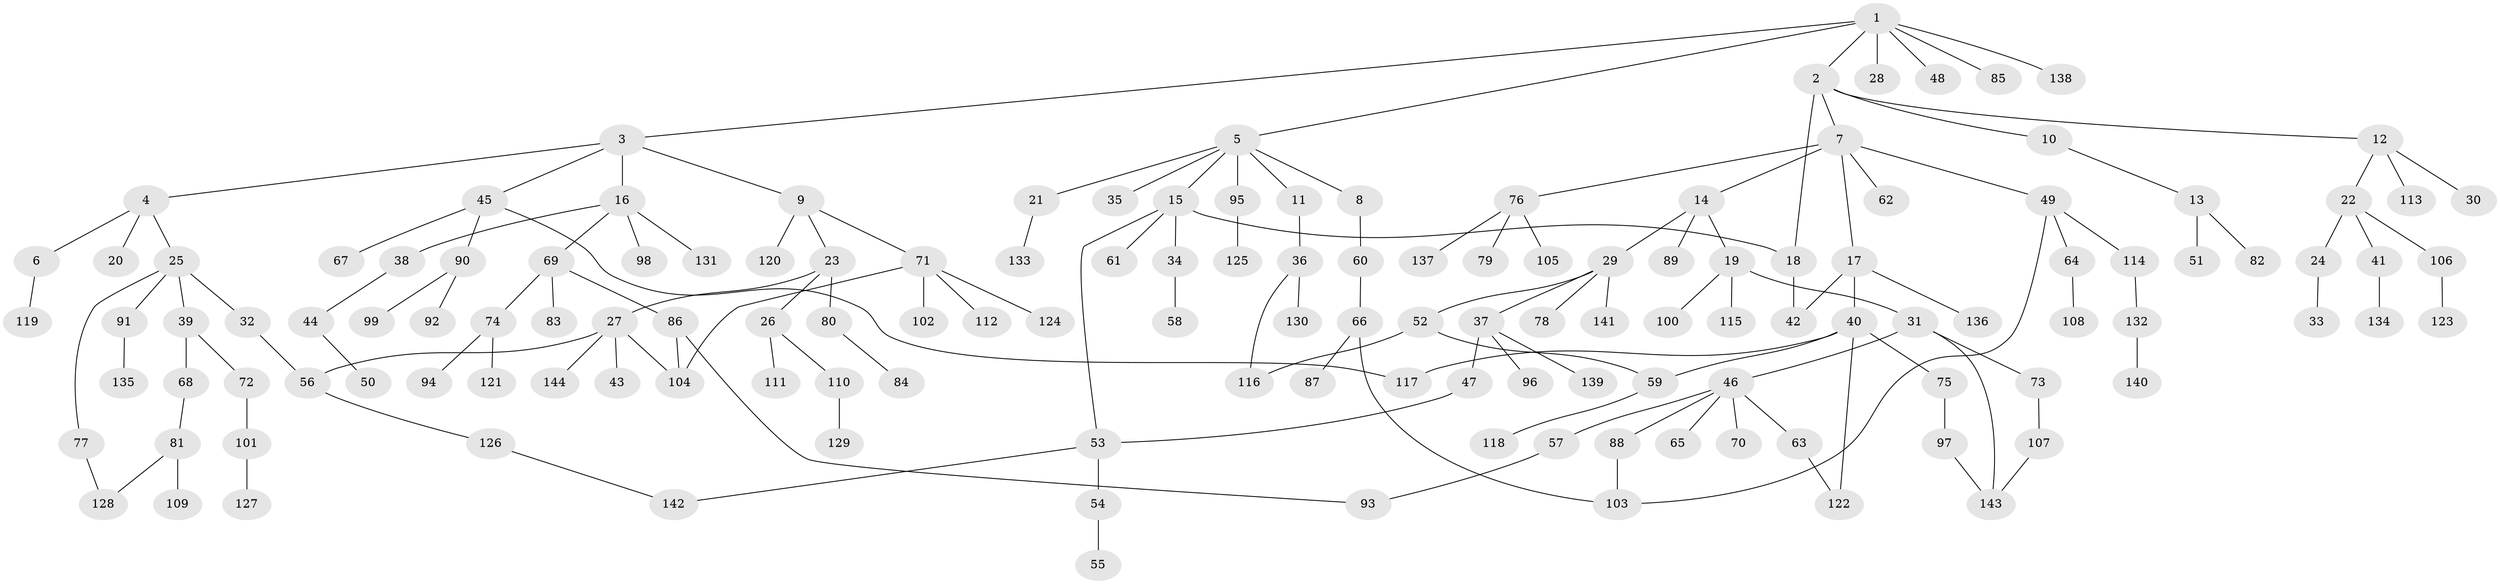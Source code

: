 // Generated by graph-tools (version 1.1) at 2025/42/03/09/25 04:42:46]
// undirected, 144 vertices, 160 edges
graph export_dot {
graph [start="1"]
  node [color=gray90,style=filled];
  1;
  2;
  3;
  4;
  5;
  6;
  7;
  8;
  9;
  10;
  11;
  12;
  13;
  14;
  15;
  16;
  17;
  18;
  19;
  20;
  21;
  22;
  23;
  24;
  25;
  26;
  27;
  28;
  29;
  30;
  31;
  32;
  33;
  34;
  35;
  36;
  37;
  38;
  39;
  40;
  41;
  42;
  43;
  44;
  45;
  46;
  47;
  48;
  49;
  50;
  51;
  52;
  53;
  54;
  55;
  56;
  57;
  58;
  59;
  60;
  61;
  62;
  63;
  64;
  65;
  66;
  67;
  68;
  69;
  70;
  71;
  72;
  73;
  74;
  75;
  76;
  77;
  78;
  79;
  80;
  81;
  82;
  83;
  84;
  85;
  86;
  87;
  88;
  89;
  90;
  91;
  92;
  93;
  94;
  95;
  96;
  97;
  98;
  99;
  100;
  101;
  102;
  103;
  104;
  105;
  106;
  107;
  108;
  109;
  110;
  111;
  112;
  113;
  114;
  115;
  116;
  117;
  118;
  119;
  120;
  121;
  122;
  123;
  124;
  125;
  126;
  127;
  128;
  129;
  130;
  131;
  132;
  133;
  134;
  135;
  136;
  137;
  138;
  139;
  140;
  141;
  142;
  143;
  144;
  1 -- 2;
  1 -- 3;
  1 -- 5;
  1 -- 28;
  1 -- 48;
  1 -- 85;
  1 -- 138;
  2 -- 7;
  2 -- 10;
  2 -- 12;
  2 -- 18;
  3 -- 4;
  3 -- 9;
  3 -- 16;
  3 -- 45;
  4 -- 6;
  4 -- 20;
  4 -- 25;
  5 -- 8;
  5 -- 11;
  5 -- 15;
  5 -- 21;
  5 -- 35;
  5 -- 95;
  6 -- 119;
  7 -- 14;
  7 -- 17;
  7 -- 49;
  7 -- 62;
  7 -- 76;
  8 -- 60;
  9 -- 23;
  9 -- 71;
  9 -- 120;
  10 -- 13;
  11 -- 36;
  12 -- 22;
  12 -- 30;
  12 -- 113;
  13 -- 51;
  13 -- 82;
  14 -- 19;
  14 -- 29;
  14 -- 89;
  15 -- 18;
  15 -- 34;
  15 -- 61;
  15 -- 53;
  16 -- 38;
  16 -- 69;
  16 -- 98;
  16 -- 131;
  17 -- 40;
  17 -- 136;
  17 -- 42;
  18 -- 42;
  19 -- 31;
  19 -- 100;
  19 -- 115;
  21 -- 133;
  22 -- 24;
  22 -- 41;
  22 -- 106;
  23 -- 26;
  23 -- 27;
  23 -- 80;
  24 -- 33;
  25 -- 32;
  25 -- 39;
  25 -- 77;
  25 -- 91;
  26 -- 110;
  26 -- 111;
  27 -- 43;
  27 -- 56;
  27 -- 144;
  27 -- 104;
  29 -- 37;
  29 -- 52;
  29 -- 78;
  29 -- 141;
  31 -- 46;
  31 -- 73;
  31 -- 143;
  32 -- 56;
  34 -- 58;
  36 -- 130;
  36 -- 116;
  37 -- 47;
  37 -- 96;
  37 -- 139;
  38 -- 44;
  39 -- 68;
  39 -- 72;
  40 -- 59;
  40 -- 75;
  40 -- 117;
  40 -- 122;
  41 -- 134;
  44 -- 50;
  45 -- 67;
  45 -- 90;
  45 -- 117;
  46 -- 57;
  46 -- 63;
  46 -- 65;
  46 -- 70;
  46 -- 88;
  47 -- 53;
  49 -- 64;
  49 -- 114;
  49 -- 103;
  52 -- 116;
  52 -- 59;
  53 -- 54;
  53 -- 142;
  54 -- 55;
  56 -- 126;
  57 -- 93;
  59 -- 118;
  60 -- 66;
  63 -- 122;
  64 -- 108;
  66 -- 87;
  66 -- 103;
  68 -- 81;
  69 -- 74;
  69 -- 83;
  69 -- 86;
  71 -- 102;
  71 -- 104;
  71 -- 112;
  71 -- 124;
  72 -- 101;
  73 -- 107;
  74 -- 94;
  74 -- 121;
  75 -- 97;
  76 -- 79;
  76 -- 105;
  76 -- 137;
  77 -- 128;
  80 -- 84;
  81 -- 109;
  81 -- 128;
  86 -- 104;
  86 -- 93;
  88 -- 103;
  90 -- 92;
  90 -- 99;
  91 -- 135;
  95 -- 125;
  97 -- 143;
  101 -- 127;
  106 -- 123;
  107 -- 143;
  110 -- 129;
  114 -- 132;
  126 -- 142;
  132 -- 140;
}
